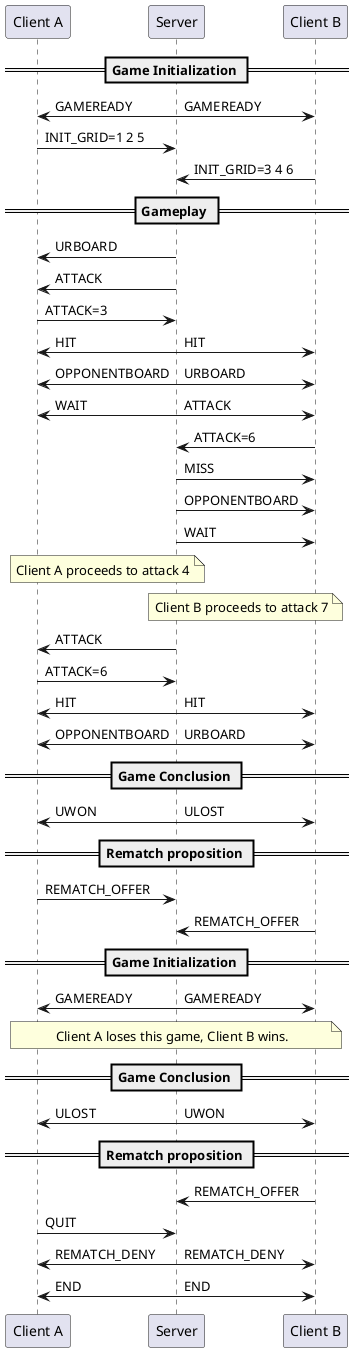 @startuml
!pragma teoz true
participant "Client A" as CA
participant "Server" as S
participant "Client B" as CB

== Game Initialization ==

S -> CA: GAMEREADY
& S -> CB: GAMEREADY
CA -> S: INIT_GRID=1 2 5
CB -> S: INIT_GRID=3 4 6

== Gameplay ==
S -> CA: URBOARD
S -> CA: ATTACK
CA -> S: ATTACK=3
S -> CA: HIT
& S -> CB: HIT
S -> CA: OPPONENTBOARD
& S -> CB: URBOARD
S -> CA: WAIT
& S -> CB: ATTACK
CB -> S: ATTACK=6
S -> CB: MISS
S -> CB: OPPONENTBOARD
S -> CB: WAIT
note over CA, S : Client A proceeds to attack 4
note over CB, S : Client B proceeds to attack 7
S -> CA: ATTACK
CA -> S: ATTACK=6
S -> CA: HIT
& S -> CB: HIT
S -> CA: OPPONENTBOARD
& S -> CB: URBOARD

== Game Conclusion ==
S -> CA: UWON
& S -> CB: ULOST

== Rematch proposition ==
CA -> S: REMATCH_OFFER
CB -> S: REMATCH_OFFER
== Game Initialization ==
S -> CA: GAMEREADY
& S -> CB: GAMEREADY
note over CA, CB: Client A loses this game, Client B wins.
== Game Conclusion ==
S -> CB: UWON
& S -> CA: ULOST
== Rematch proposition ==
CB -> S: REMATCH_OFFER
CA -> S: QUIT
S -> CA: REMATCH_DENY
& S -> CB: REMATCH_DENY
S -> CA: END
& S -> CB: END

@enduml
